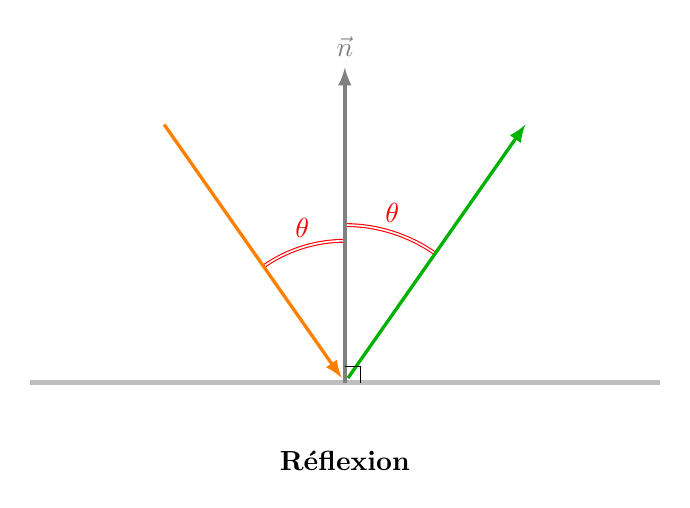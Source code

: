 ﻿\begin{tikzpicture}[scale=2]


\def\mytheta{35};

\draw[ultra thick, lightgray] (-2,0) -- (2,0);

\draw[red,double] (90-\mytheta:1) arc({90-\mytheta}:90:1) node[midway, above]{$\theta$};
\draw[red,double] (90+\mytheta:0.9) arc({90+\mytheta}:90:0.9) node[midway, above]{$\theta$};

\draw[<-,>=latex, shorten <=2pt, very thick, orange] (0,0) -- (90+\mytheta:2); % node[above]{$\vec \ell$};
\draw[->,>=latex, very thick, gray] (0,0) -- (90:2) node[above]{$\vec n$};
\draw[->,>=latex,  shorten <=2pt,very thick, green!70!black] (0,0) -- (90-\mytheta:2); % node[above]{$\vec r$};

\draw (0.1,0) -- ++(0,0.1) -- ++ (-0.1,0);

\coordinate (P) at (0,0);
%\node[blue, scale=3] at (P) {.};

\node at (0,-0.5) {\bf Réflexion};

\end{tikzpicture}